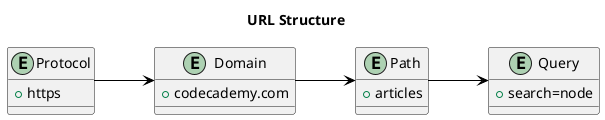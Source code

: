 @startuml
title URL Structure

left to right direction 

entity "Protocol" as protocol {
  +https
}

entity "Domain" as domain {
  +codecademy.com
}

entity "Path" as path {
  +articles
}

entity "Query" as query {
  +search=node
}

protocol -[#black]-> domain
domain -[#black]-> path
path -[#black]-> query

@enduml